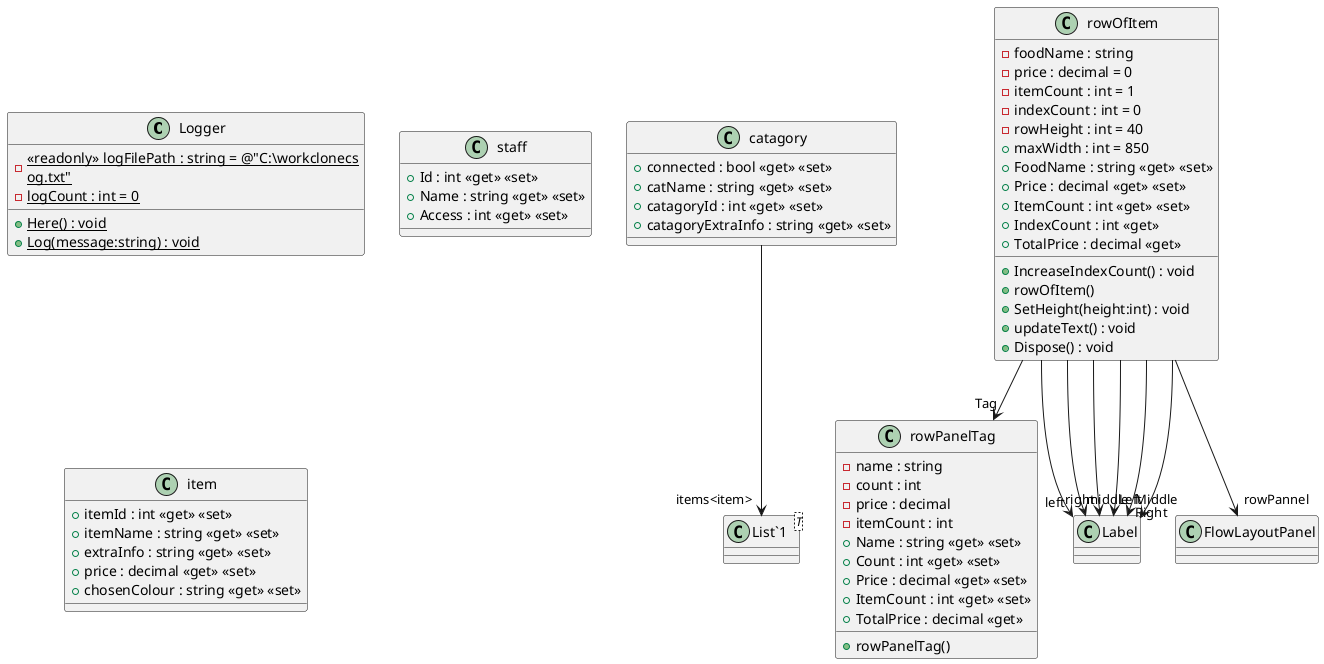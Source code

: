 @startuml
class Logger {
    - {static} <<readonly>> logFilePath : string = @"C:\workclonecs\log.txt"
    - {static} logCount : int = 0
    + {static} Here() : void
    + {static} Log(message:string) : void
}
class staff {
    + Id : int <<get>> <<set>>
    + Name : string <<get>> <<set>>
    + Access : int <<get>> <<set>>
}
class catagory {
    + connected : bool <<get>> <<set>>
    + catName : string <<get>> <<set>>
    + catagoryId : int <<get>> <<set>>
    + catagoryExtraInfo : string <<get>> <<set>>
}
class item {
    + itemId : int <<get>> <<set>>
    + itemName : string <<get>> <<set>>
    + extraInfo : string <<get>> <<set>>
    + price : decimal <<get>> <<set>>
    + chosenColour : string <<get>> <<set>>
}
class rowPanelTag {
    - name : string
    - count : int
    - price : decimal
    - itemCount : int
    + rowPanelTag()
    + Name : string <<get>> <<set>>
    + Count : int <<get>> <<set>>
    + Price : decimal <<get>> <<set>>
    + ItemCount : int <<get>> <<set>>
    + TotalPrice : decimal <<get>>
}
class rowOfItem {
    - foodName : string
    - price : decimal = 0
    - itemCount : int = 1
    - indexCount : int = 0
    - rowHeight : int = 40
    + maxWidth : int = 850
    + FoodName : string <<get>> <<set>>
    + Price : decimal <<get>> <<set>>
    + ItemCount : int <<get>> <<set>>
    + IndexCount : int <<get>>
    + TotalPrice : decimal <<get>>
    + IncreaseIndexCount() : void
    + rowOfItem()
    + SetHeight(height:int) : void
    + updateText() : void
    + Dispose() : void
}
class "List`1"<T> {
}
catagory --> "items<item>" "List`1"
rowOfItem --> "left" Label
rowOfItem --> "middle" Label
rowOfItem --> "right" Label
rowOfItem --> "Tag" rowPanelTag
rowOfItem --> "rowPannel" FlowLayoutPanel
rowOfItem --> "Left" Label
rowOfItem --> "Right" Label
rowOfItem --> "Middle" Label
@enduml
